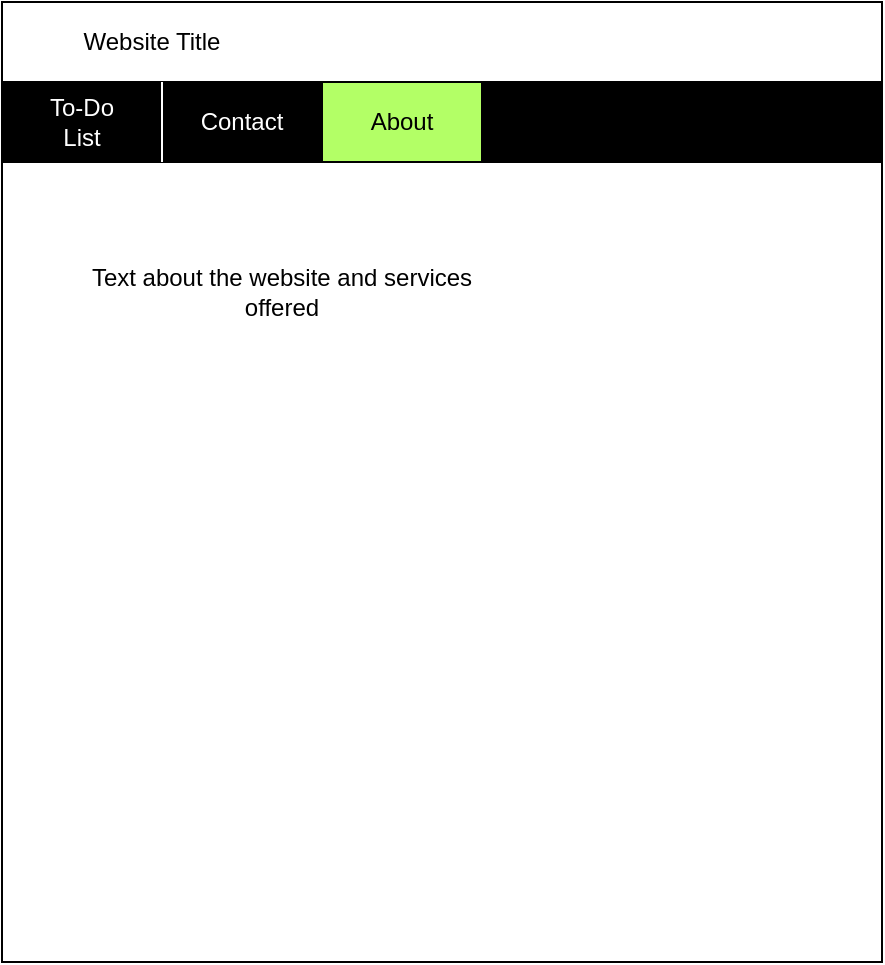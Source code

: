<mxfile version="13.6.6" type="device"><diagram id="-wwAQXUA7pPLJtj9RAc-" name="Page-1"><mxGraphModel dx="868" dy="482" grid="1" gridSize="10" guides="1" tooltips="1" connect="1" arrows="1" fold="1" page="1" pageScale="1" pageWidth="850" pageHeight="1100" math="0" shadow="0"><root><mxCell id="0"/><mxCell id="1" parent="0"/><mxCell id="t0LXSr_LyQZD4maljXQs-3" value="" style="rounded=0;whiteSpace=wrap;html=1;" vertex="1" parent="1"><mxGeometry x="200" y="80" width="440" height="480" as="geometry"/></mxCell><mxCell id="t0LXSr_LyQZD4maljXQs-4" value="" style="rounded=0;whiteSpace=wrap;html=1;fillColor=#000000;" vertex="1" parent="1"><mxGeometry x="200" y="120" width="440" height="40" as="geometry"/></mxCell><mxCell id="t0LXSr_LyQZD4maljXQs-5" value="Website Title" style="text;html=1;strokeColor=none;fillColor=none;align=center;verticalAlign=middle;whiteSpace=wrap;rounded=0;" vertex="1" parent="1"><mxGeometry x="220" y="90" width="110" height="20" as="geometry"/></mxCell><mxCell id="t0LXSr_LyQZD4maljXQs-14" value="" style="rounded=0;whiteSpace=wrap;html=1;fillColor=#000000;" vertex="1" parent="1"><mxGeometry x="200" y="120" width="80" height="40" as="geometry"/></mxCell><mxCell id="t0LXSr_LyQZD4maljXQs-15" value="" style="rounded=0;whiteSpace=wrap;html=1;fillColor=#000000;" vertex="1" parent="1"><mxGeometry x="280" y="120" width="80" height="40" as="geometry"/></mxCell><mxCell id="t0LXSr_LyQZD4maljXQs-16" value="" style="rounded=0;whiteSpace=wrap;html=1;fillColor=#B3FF66;" vertex="1" parent="1"><mxGeometry x="360" y="120" width="80" height="40" as="geometry"/></mxCell><mxCell id="t0LXSr_LyQZD4maljXQs-17" value="&lt;font color=&quot;#ffffff&quot;&gt;To-Do List&lt;/font&gt;" style="text;html=1;strokeColor=none;fillColor=none;align=center;verticalAlign=middle;whiteSpace=wrap;rounded=0;" vertex="1" parent="1"><mxGeometry x="220" y="130" width="40" height="20" as="geometry"/></mxCell><mxCell id="t0LXSr_LyQZD4maljXQs-18" value="About" style="text;html=1;strokeColor=none;fillColor=none;align=center;verticalAlign=middle;whiteSpace=wrap;rounded=0;" vertex="1" parent="1"><mxGeometry x="380" y="130" width="40" height="20" as="geometry"/></mxCell><mxCell id="t0LXSr_LyQZD4maljXQs-19" value="&lt;font color=&quot;#ffffff&quot;&gt;Contact&lt;/font&gt;" style="text;html=1;strokeColor=none;fillColor=none;align=center;verticalAlign=middle;whiteSpace=wrap;rounded=0;" vertex="1" parent="1"><mxGeometry x="300" y="130" width="40" height="20" as="geometry"/></mxCell><mxCell id="t0LXSr_LyQZD4maljXQs-22" value="Text about the website and services offered" style="text;html=1;strokeColor=none;fillColor=none;align=center;verticalAlign=middle;whiteSpace=wrap;rounded=0;" vertex="1" parent="1"><mxGeometry x="240" y="210" width="200" height="30" as="geometry"/></mxCell><mxCell id="t0LXSr_LyQZD4maljXQs-23" value="" style="endArrow=none;html=1;fillColor=#FFFFFF;entryX=0;entryY=0;entryDx=0;entryDy=0;strokeColor=#FFFFFF;exitX=0;exitY=1;exitDx=0;exitDy=0;" edge="1" parent="1" source="t0LXSr_LyQZD4maljXQs-15" target="t0LXSr_LyQZD4maljXQs-15"><mxGeometry width="50" height="50" relative="1" as="geometry"><mxPoint x="400" y="250" as="sourcePoint"/><mxPoint x="450" y="200" as="targetPoint"/></mxGeometry></mxCell></root></mxGraphModel></diagram></mxfile>
